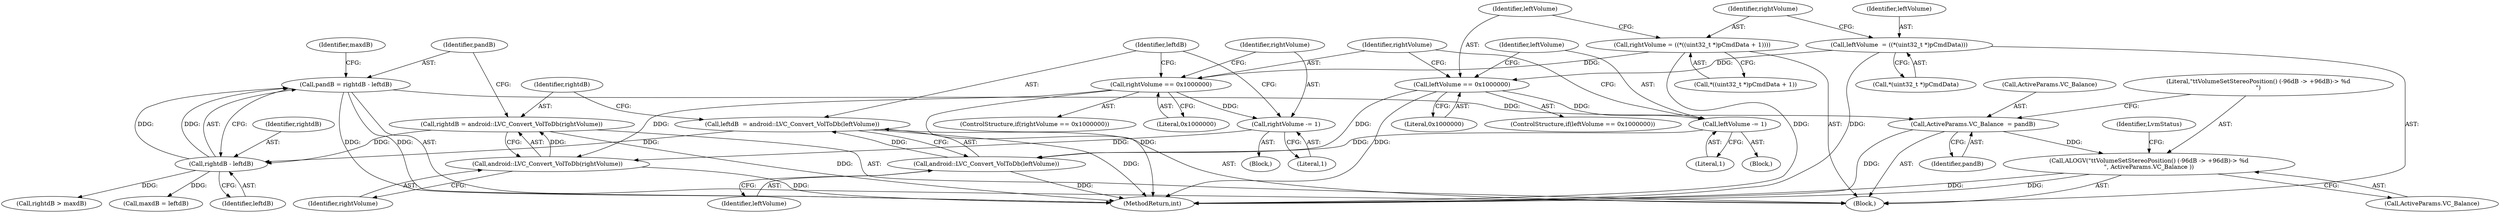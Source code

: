 digraph "0_Android_aeea52da00d210587fb3ed895de3d5f2e0264c88_4@integer" {
"1001177" [label="(Call,pandB = rightdB - leftdB)"];
"1001179" [label="(Call,rightdB - leftdB)"];
"1001173" [label="(Call,rightdB = android::LVC_Convert_VolToDb(rightVolume))"];
"1001175" [label="(Call,android::LVC_Convert_VolToDb(rightVolume))"];
"1001162" [label="(Call,rightVolume == 0x1000000)"];
"1001145" [label="(Call,rightVolume = ((*((uint32_t *)pCmdData + 1))))"];
"1001166" [label="(Call,rightVolume -= 1)"];
"1001169" [label="(Call,leftdB  = android::LVC_Convert_VolToDb(leftVolume))"];
"1001171" [label="(Call,android::LVC_Convert_VolToDb(leftVolume))"];
"1001154" [label="(Call,leftVolume == 0x1000000)"];
"1001139" [label="(Call,leftVolume  = ((*(uint32_t *)pCmdData)))"];
"1001158" [label="(Call,leftVolume -= 1)"];
"1001224" [label="(Call,ActiveParams.VC_Balance  = pandB)"];
"1001229" [label="(Call,ALOGV(\"\t\tVolumeSetStereoPosition() (-96dB -> +96dB)-> %d\n\", ActiveParams.VC_Balance ))"];
"1001235" [label="(Identifier,LvmStatus)"];
"1001140" [label="(Identifier,leftVolume)"];
"1001180" [label="(Identifier,rightdB)"];
"1001141" [label="(Call,*(uint32_t *)pCmdData)"];
"1001224" [label="(Call,ActiveParams.VC_Balance  = pandB)"];
"1001165" [label="(Block,)"];
"1001147" [label="(Call,*((uint32_t *)pCmdData + 1))"];
"1001170" [label="(Identifier,leftdB)"];
"1001159" [label="(Identifier,leftVolume)"];
"1001179" [label="(Call,rightdB - leftdB)"];
"1001081" [label="(Block,)"];
"1001166" [label="(Call,rightVolume -= 1)"];
"1001163" [label="(Identifier,rightVolume)"];
"1001230" [label="(Literal,\"\t\tVolumeSetStereoPosition() (-96dB -> +96dB)-> %d\n\")"];
"1001160" [label="(Literal,1)"];
"1001169" [label="(Call,leftdB  = android::LVC_Convert_VolToDb(leftVolume))"];
"1001167" [label="(Identifier,rightVolume)"];
"1001146" [label="(Identifier,rightVolume)"];
"1001156" [label="(Literal,0x1000000)"];
"1001158" [label="(Call,leftVolume -= 1)"];
"1001168" [label="(Literal,1)"];
"1001231" [label="(Call,ActiveParams.VC_Balance)"];
"1001145" [label="(Call,rightVolume = ((*((uint32_t *)pCmdData + 1))))"];
"1001171" [label="(Call,android::LVC_Convert_VolToDb(leftVolume))"];
"1001183" [label="(Identifier,maxdB)"];
"1001186" [label="(Call,rightdB > maxdB)"];
"1001161" [label="(ControlStructure,if(rightVolume == 0x1000000))"];
"1001178" [label="(Identifier,pandB)"];
"1001173" [label="(Call,rightdB = android::LVC_Convert_VolToDb(rightVolume))"];
"1001177" [label="(Call,pandB = rightdB - leftdB)"];
"1001182" [label="(Call,maxdB = leftdB)"];
"1001154" [label="(Call,leftVolume == 0x1000000)"];
"1001162" [label="(Call,rightVolume == 0x1000000)"];
"1001139" [label="(Call,leftVolume  = ((*(uint32_t *)pCmdData)))"];
"1001229" [label="(Call,ALOGV(\"\t\tVolumeSetStereoPosition() (-96dB -> +96dB)-> %d\n\", ActiveParams.VC_Balance ))"];
"1001155" [label="(Identifier,leftVolume)"];
"1001181" [label="(Identifier,leftdB)"];
"1001228" [label="(Identifier,pandB)"];
"1001175" [label="(Call,android::LVC_Convert_VolToDb(rightVolume))"];
"1001172" [label="(Identifier,leftVolume)"];
"1001176" [label="(Identifier,rightVolume)"];
"1001174" [label="(Identifier,rightdB)"];
"1001260" [label="(MethodReturn,int)"];
"1001225" [label="(Call,ActiveParams.VC_Balance)"];
"1001153" [label="(ControlStructure,if(leftVolume == 0x1000000))"];
"1001157" [label="(Block,)"];
"1001164" [label="(Literal,0x1000000)"];
"1001177" -> "1001081"  [label="AST: "];
"1001177" -> "1001179"  [label="CFG: "];
"1001178" -> "1001177"  [label="AST: "];
"1001179" -> "1001177"  [label="AST: "];
"1001183" -> "1001177"  [label="CFG: "];
"1001177" -> "1001260"  [label="DDG: "];
"1001177" -> "1001260"  [label="DDG: "];
"1001179" -> "1001177"  [label="DDG: "];
"1001179" -> "1001177"  [label="DDG: "];
"1001177" -> "1001224"  [label="DDG: "];
"1001179" -> "1001181"  [label="CFG: "];
"1001180" -> "1001179"  [label="AST: "];
"1001181" -> "1001179"  [label="AST: "];
"1001173" -> "1001179"  [label="DDG: "];
"1001169" -> "1001179"  [label="DDG: "];
"1001179" -> "1001182"  [label="DDG: "];
"1001179" -> "1001186"  [label="DDG: "];
"1001173" -> "1001081"  [label="AST: "];
"1001173" -> "1001175"  [label="CFG: "];
"1001174" -> "1001173"  [label="AST: "];
"1001175" -> "1001173"  [label="AST: "];
"1001178" -> "1001173"  [label="CFG: "];
"1001173" -> "1001260"  [label="DDG: "];
"1001175" -> "1001173"  [label="DDG: "];
"1001175" -> "1001176"  [label="CFG: "];
"1001176" -> "1001175"  [label="AST: "];
"1001175" -> "1001260"  [label="DDG: "];
"1001162" -> "1001175"  [label="DDG: "];
"1001166" -> "1001175"  [label="DDG: "];
"1001162" -> "1001161"  [label="AST: "];
"1001162" -> "1001164"  [label="CFG: "];
"1001163" -> "1001162"  [label="AST: "];
"1001164" -> "1001162"  [label="AST: "];
"1001167" -> "1001162"  [label="CFG: "];
"1001170" -> "1001162"  [label="CFG: "];
"1001162" -> "1001260"  [label="DDG: "];
"1001145" -> "1001162"  [label="DDG: "];
"1001162" -> "1001166"  [label="DDG: "];
"1001145" -> "1001081"  [label="AST: "];
"1001145" -> "1001147"  [label="CFG: "];
"1001146" -> "1001145"  [label="AST: "];
"1001147" -> "1001145"  [label="AST: "];
"1001155" -> "1001145"  [label="CFG: "];
"1001145" -> "1001260"  [label="DDG: "];
"1001166" -> "1001165"  [label="AST: "];
"1001166" -> "1001168"  [label="CFG: "];
"1001167" -> "1001166"  [label="AST: "];
"1001168" -> "1001166"  [label="AST: "];
"1001170" -> "1001166"  [label="CFG: "];
"1001169" -> "1001081"  [label="AST: "];
"1001169" -> "1001171"  [label="CFG: "];
"1001170" -> "1001169"  [label="AST: "];
"1001171" -> "1001169"  [label="AST: "];
"1001174" -> "1001169"  [label="CFG: "];
"1001169" -> "1001260"  [label="DDG: "];
"1001171" -> "1001169"  [label="DDG: "];
"1001171" -> "1001172"  [label="CFG: "];
"1001172" -> "1001171"  [label="AST: "];
"1001171" -> "1001260"  [label="DDG: "];
"1001154" -> "1001171"  [label="DDG: "];
"1001158" -> "1001171"  [label="DDG: "];
"1001154" -> "1001153"  [label="AST: "];
"1001154" -> "1001156"  [label="CFG: "];
"1001155" -> "1001154"  [label="AST: "];
"1001156" -> "1001154"  [label="AST: "];
"1001159" -> "1001154"  [label="CFG: "];
"1001163" -> "1001154"  [label="CFG: "];
"1001154" -> "1001260"  [label="DDG: "];
"1001139" -> "1001154"  [label="DDG: "];
"1001154" -> "1001158"  [label="DDG: "];
"1001139" -> "1001081"  [label="AST: "];
"1001139" -> "1001141"  [label="CFG: "];
"1001140" -> "1001139"  [label="AST: "];
"1001141" -> "1001139"  [label="AST: "];
"1001146" -> "1001139"  [label="CFG: "];
"1001139" -> "1001260"  [label="DDG: "];
"1001158" -> "1001157"  [label="AST: "];
"1001158" -> "1001160"  [label="CFG: "];
"1001159" -> "1001158"  [label="AST: "];
"1001160" -> "1001158"  [label="AST: "];
"1001163" -> "1001158"  [label="CFG: "];
"1001224" -> "1001081"  [label="AST: "];
"1001224" -> "1001228"  [label="CFG: "];
"1001225" -> "1001224"  [label="AST: "];
"1001228" -> "1001224"  [label="AST: "];
"1001230" -> "1001224"  [label="CFG: "];
"1001224" -> "1001260"  [label="DDG: "];
"1001224" -> "1001229"  [label="DDG: "];
"1001229" -> "1001081"  [label="AST: "];
"1001229" -> "1001231"  [label="CFG: "];
"1001230" -> "1001229"  [label="AST: "];
"1001231" -> "1001229"  [label="AST: "];
"1001235" -> "1001229"  [label="CFG: "];
"1001229" -> "1001260"  [label="DDG: "];
"1001229" -> "1001260"  [label="DDG: "];
}
